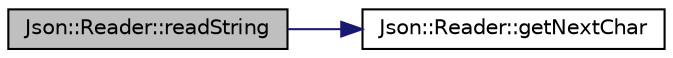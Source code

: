 digraph "Json::Reader::readString"
{
 // LATEX_PDF_SIZE
  edge [fontname="Helvetica",fontsize="10",labelfontname="Helvetica",labelfontsize="10"];
  node [fontname="Helvetica",fontsize="10",shape=record];
  rankdir="LR";
  Node1 [label="Json::Reader::readString",height=0.2,width=0.4,color="black", fillcolor="grey75", style="filled", fontcolor="black",tooltip=" "];
  Node1 -> Node2 [color="midnightblue",fontsize="10",style="solid",fontname="Helvetica"];
  Node2 [label="Json::Reader::getNextChar",height=0.2,width=0.4,color="black", fillcolor="white", style="filled",URL="$class_json_1_1_reader.html#ab61eb61333cc9ec3afe785663a53ce90",tooltip=" "];
}
